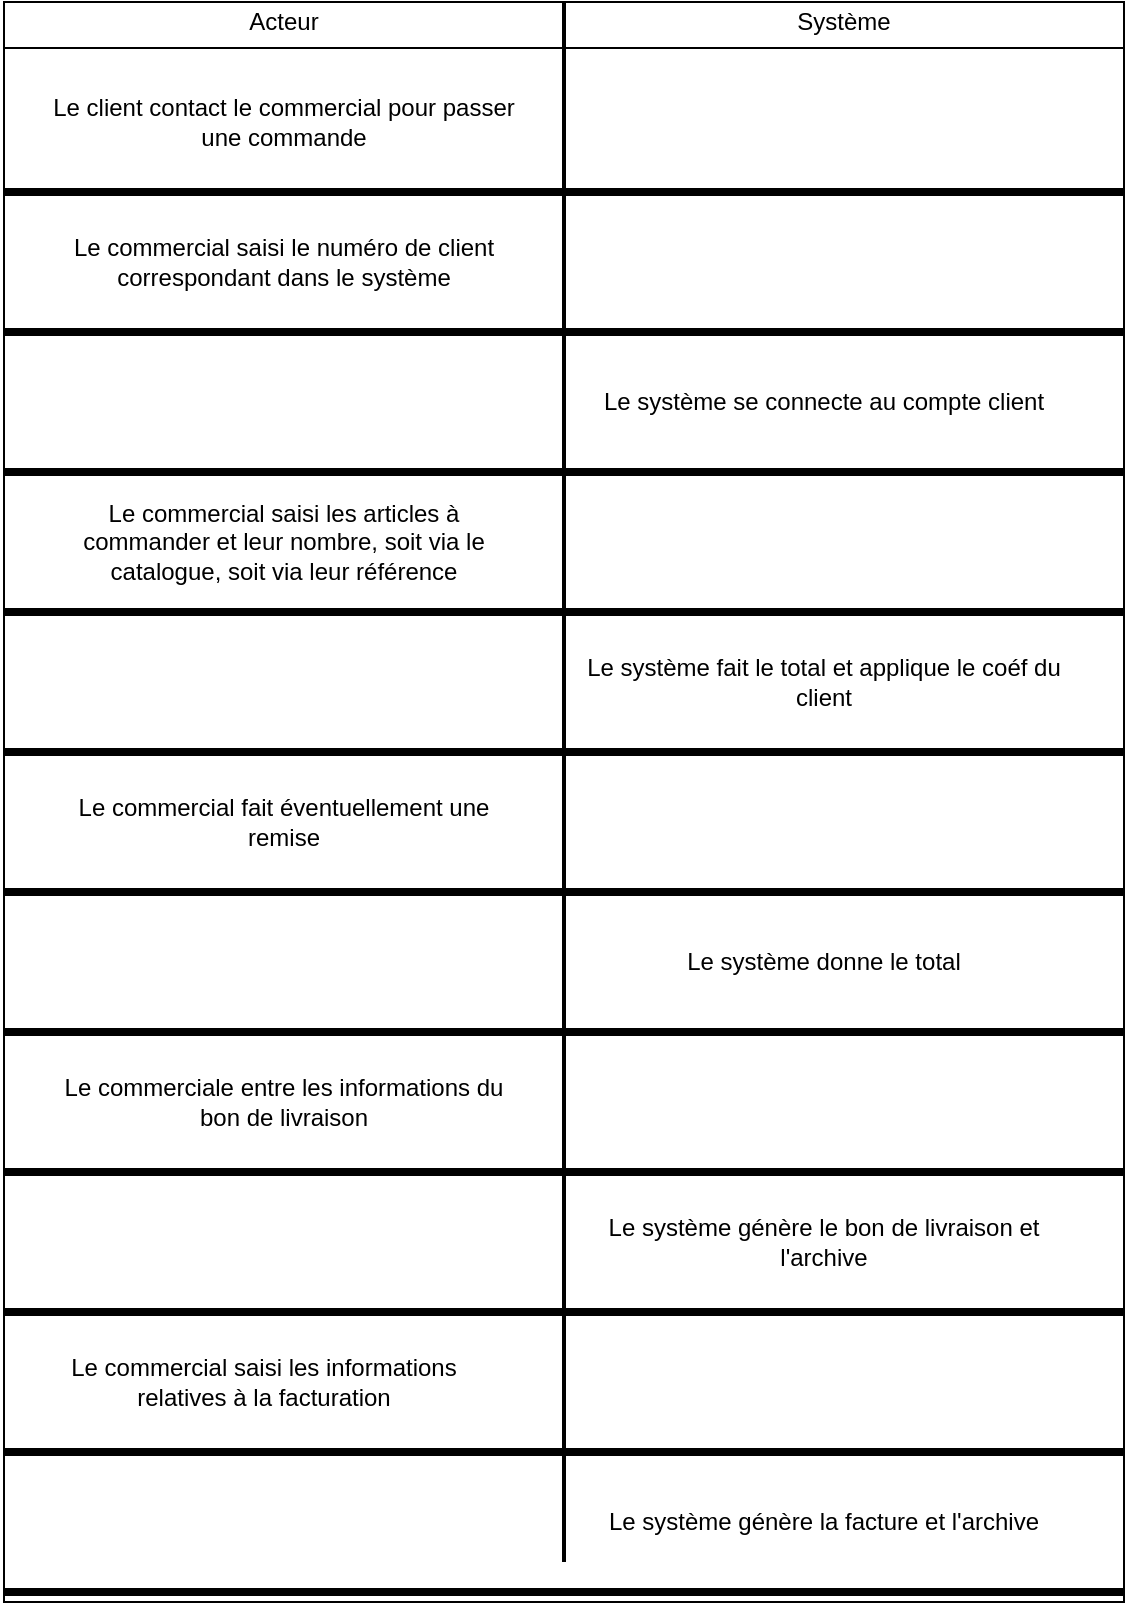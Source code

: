 <mxfile version="13.9.9" type="device"><diagram id="QUn69uY2YealPFnG7Ilz" name="Page-1"><mxGraphModel dx="1086" dy="806" grid="1" gridSize="10" guides="1" tooltips="1" connect="1" arrows="1" fold="1" page="1" pageScale="1" pageWidth="1169" pageHeight="827" math="0" shadow="0"><root><mxCell id="0"/><mxCell id="1" parent="0"/><mxCell id="aw7oyE5cblSP4XH_zHad-11" value="" style="swimlane;" vertex="1" parent="1"><mxGeometry x="230" y="14" width="560" height="800" as="geometry"/></mxCell><mxCell id="aw7oyE5cblSP4XH_zHad-12" value="" style="line;strokeWidth=2;direction=south;html=1;" vertex="1" parent="aw7oyE5cblSP4XH_zHad-11"><mxGeometry x="275" width="10" height="780" as="geometry"/></mxCell><mxCell id="aw7oyE5cblSP4XH_zHad-13" value="Le client contact le commercial pour passer une commande" style="text;html=1;strokeColor=none;fillColor=none;align=center;verticalAlign=middle;whiteSpace=wrap;rounded=0;" vertex="1" parent="aw7oyE5cblSP4XH_zHad-11"><mxGeometry x="20" y="40" width="240" height="40" as="geometry"/></mxCell><mxCell id="aw7oyE5cblSP4XH_zHad-14" value="Système" style="text;html=1;strokeColor=none;fillColor=none;align=center;verticalAlign=middle;whiteSpace=wrap;rounded=0;" vertex="1" parent="aw7oyE5cblSP4XH_zHad-11"><mxGeometry x="400" width="40" height="20" as="geometry"/></mxCell><mxCell id="aw7oyE5cblSP4XH_zHad-15" value="Acteur" style="text;html=1;strokeColor=none;fillColor=none;align=center;verticalAlign=middle;whiteSpace=wrap;rounded=0;" vertex="1" parent="aw7oyE5cblSP4XH_zHad-11"><mxGeometry x="120" width="40" height="20" as="geometry"/></mxCell><mxCell id="aw7oyE5cblSP4XH_zHad-16" value="" style="line;strokeWidth=4;html=1;perimeter=backbonePerimeter;points=[];outlineConnect=0;" vertex="1" parent="aw7oyE5cblSP4XH_zHad-11"><mxGeometry y="90" width="560" height="10" as="geometry"/></mxCell><mxCell id="aw7oyE5cblSP4XH_zHad-17" value="Le commercial saisi le numéro de client correspondant dans le système" style="text;html=1;strokeColor=none;fillColor=none;align=center;verticalAlign=middle;whiteSpace=wrap;rounded=0;" vertex="1" parent="aw7oyE5cblSP4XH_zHad-11"><mxGeometry x="20" y="110" width="240" height="40" as="geometry"/></mxCell><mxCell id="aw7oyE5cblSP4XH_zHad-18" value="" style="line;strokeWidth=4;html=1;perimeter=backbonePerimeter;points=[];outlineConnect=0;" vertex="1" parent="aw7oyE5cblSP4XH_zHad-11"><mxGeometry y="160" width="560" height="10" as="geometry"/></mxCell><mxCell id="aw7oyE5cblSP4XH_zHad-27" value="Le système se connecte au compte client" style="text;html=1;strokeColor=none;fillColor=none;align=center;verticalAlign=middle;whiteSpace=wrap;rounded=0;" vertex="1" parent="aw7oyE5cblSP4XH_zHad-11"><mxGeometry x="290" y="180" width="240" height="40" as="geometry"/></mxCell><mxCell id="aw7oyE5cblSP4XH_zHad-28" value="" style="line;strokeWidth=4;html=1;perimeter=backbonePerimeter;points=[];outlineConnect=0;" vertex="1" parent="aw7oyE5cblSP4XH_zHad-11"><mxGeometry y="230" width="560" height="10" as="geometry"/></mxCell><mxCell id="aw7oyE5cblSP4XH_zHad-29" value="Le commercial saisi les articles à commander et leur nombre, soit via le catalogue, soit via leur référence" style="text;html=1;strokeColor=none;fillColor=none;align=center;verticalAlign=middle;whiteSpace=wrap;rounded=0;" vertex="1" parent="aw7oyE5cblSP4XH_zHad-11"><mxGeometry x="20" y="250" width="240" height="40" as="geometry"/></mxCell><mxCell id="aw7oyE5cblSP4XH_zHad-30" value="" style="line;strokeWidth=4;html=1;perimeter=backbonePerimeter;points=[];outlineConnect=0;" vertex="1" parent="aw7oyE5cblSP4XH_zHad-11"><mxGeometry y="300" width="560" height="10" as="geometry"/></mxCell><mxCell id="aw7oyE5cblSP4XH_zHad-31" value="Le système fait le total et applique le coéf du client" style="text;html=1;strokeColor=none;fillColor=none;align=center;verticalAlign=middle;whiteSpace=wrap;rounded=0;" vertex="1" parent="aw7oyE5cblSP4XH_zHad-11"><mxGeometry x="290" y="320" width="240" height="40" as="geometry"/></mxCell><mxCell id="aw7oyE5cblSP4XH_zHad-32" value="" style="line;strokeWidth=4;html=1;perimeter=backbonePerimeter;points=[];outlineConnect=0;" vertex="1" parent="aw7oyE5cblSP4XH_zHad-11"><mxGeometry y="370" width="560" height="10" as="geometry"/></mxCell><mxCell id="aw7oyE5cblSP4XH_zHad-33" value="Le commercial fait éventuellement une remise" style="text;html=1;strokeColor=none;fillColor=none;align=center;verticalAlign=middle;whiteSpace=wrap;rounded=0;" vertex="1" parent="aw7oyE5cblSP4XH_zHad-11"><mxGeometry x="20" y="390" width="240" height="40" as="geometry"/></mxCell><mxCell id="aw7oyE5cblSP4XH_zHad-34" value="" style="line;strokeWidth=4;html=1;perimeter=backbonePerimeter;points=[];outlineConnect=0;" vertex="1" parent="aw7oyE5cblSP4XH_zHad-11"><mxGeometry y="440" width="560" height="10" as="geometry"/></mxCell><mxCell id="aw7oyE5cblSP4XH_zHad-35" value="Le système donne le total" style="text;html=1;strokeColor=none;fillColor=none;align=center;verticalAlign=middle;whiteSpace=wrap;rounded=0;" vertex="1" parent="aw7oyE5cblSP4XH_zHad-11"><mxGeometry x="290" y="460" width="240" height="40" as="geometry"/></mxCell><mxCell id="aw7oyE5cblSP4XH_zHad-36" value="" style="line;strokeWidth=4;html=1;perimeter=backbonePerimeter;points=[];outlineConnect=0;" vertex="1" parent="aw7oyE5cblSP4XH_zHad-11"><mxGeometry y="510" width="560" height="10" as="geometry"/></mxCell><mxCell id="aw7oyE5cblSP4XH_zHad-37" value="Le commerciale entre les informations du bon de livraison" style="text;html=1;strokeColor=none;fillColor=none;align=center;verticalAlign=middle;whiteSpace=wrap;rounded=0;" vertex="1" parent="aw7oyE5cblSP4XH_zHad-11"><mxGeometry x="20" y="530" width="240" height="40" as="geometry"/></mxCell><mxCell id="aw7oyE5cblSP4XH_zHad-38" value="" style="line;strokeWidth=4;html=1;perimeter=backbonePerimeter;points=[];outlineConnect=0;" vertex="1" parent="aw7oyE5cblSP4XH_zHad-11"><mxGeometry y="580" width="560" height="10" as="geometry"/></mxCell><mxCell id="aw7oyE5cblSP4XH_zHad-40" value="Le système génère le bon de livraison et l'archive" style="text;html=1;strokeColor=none;fillColor=none;align=center;verticalAlign=middle;whiteSpace=wrap;rounded=0;" vertex="1" parent="aw7oyE5cblSP4XH_zHad-11"><mxGeometry x="290" y="600" width="240" height="40" as="geometry"/></mxCell><mxCell id="aw7oyE5cblSP4XH_zHad-41" value="" style="line;strokeWidth=4;html=1;perimeter=backbonePerimeter;points=[];outlineConnect=0;" vertex="1" parent="aw7oyE5cblSP4XH_zHad-11"><mxGeometry y="650" width="560" height="10" as="geometry"/></mxCell><mxCell id="aw7oyE5cblSP4XH_zHad-69" value="Le commercial saisi les informations relatives à la facturation" style="text;html=1;strokeColor=none;fillColor=none;align=center;verticalAlign=middle;whiteSpace=wrap;rounded=0;" vertex="1" parent="aw7oyE5cblSP4XH_zHad-11"><mxGeometry x="10" y="670" width="240" height="40" as="geometry"/></mxCell><mxCell id="aw7oyE5cblSP4XH_zHad-70" value="" style="line;strokeWidth=4;html=1;perimeter=backbonePerimeter;points=[];outlineConnect=0;" vertex="1" parent="aw7oyE5cblSP4XH_zHad-11"><mxGeometry y="720" width="560" height="10" as="geometry"/></mxCell><mxCell id="aw7oyE5cblSP4XH_zHad-71" value="Le système génère la facture et l'archive" style="text;html=1;strokeColor=none;fillColor=none;align=center;verticalAlign=middle;whiteSpace=wrap;rounded=0;" vertex="1" parent="aw7oyE5cblSP4XH_zHad-11"><mxGeometry x="290" y="740" width="240" height="40" as="geometry"/></mxCell><mxCell id="aw7oyE5cblSP4XH_zHad-72" value="" style="line;strokeWidth=4;html=1;perimeter=backbonePerimeter;points=[];outlineConnect=0;" vertex="1" parent="aw7oyE5cblSP4XH_zHad-11"><mxGeometry y="790" width="560" height="10" as="geometry"/></mxCell></root></mxGraphModel></diagram></mxfile>